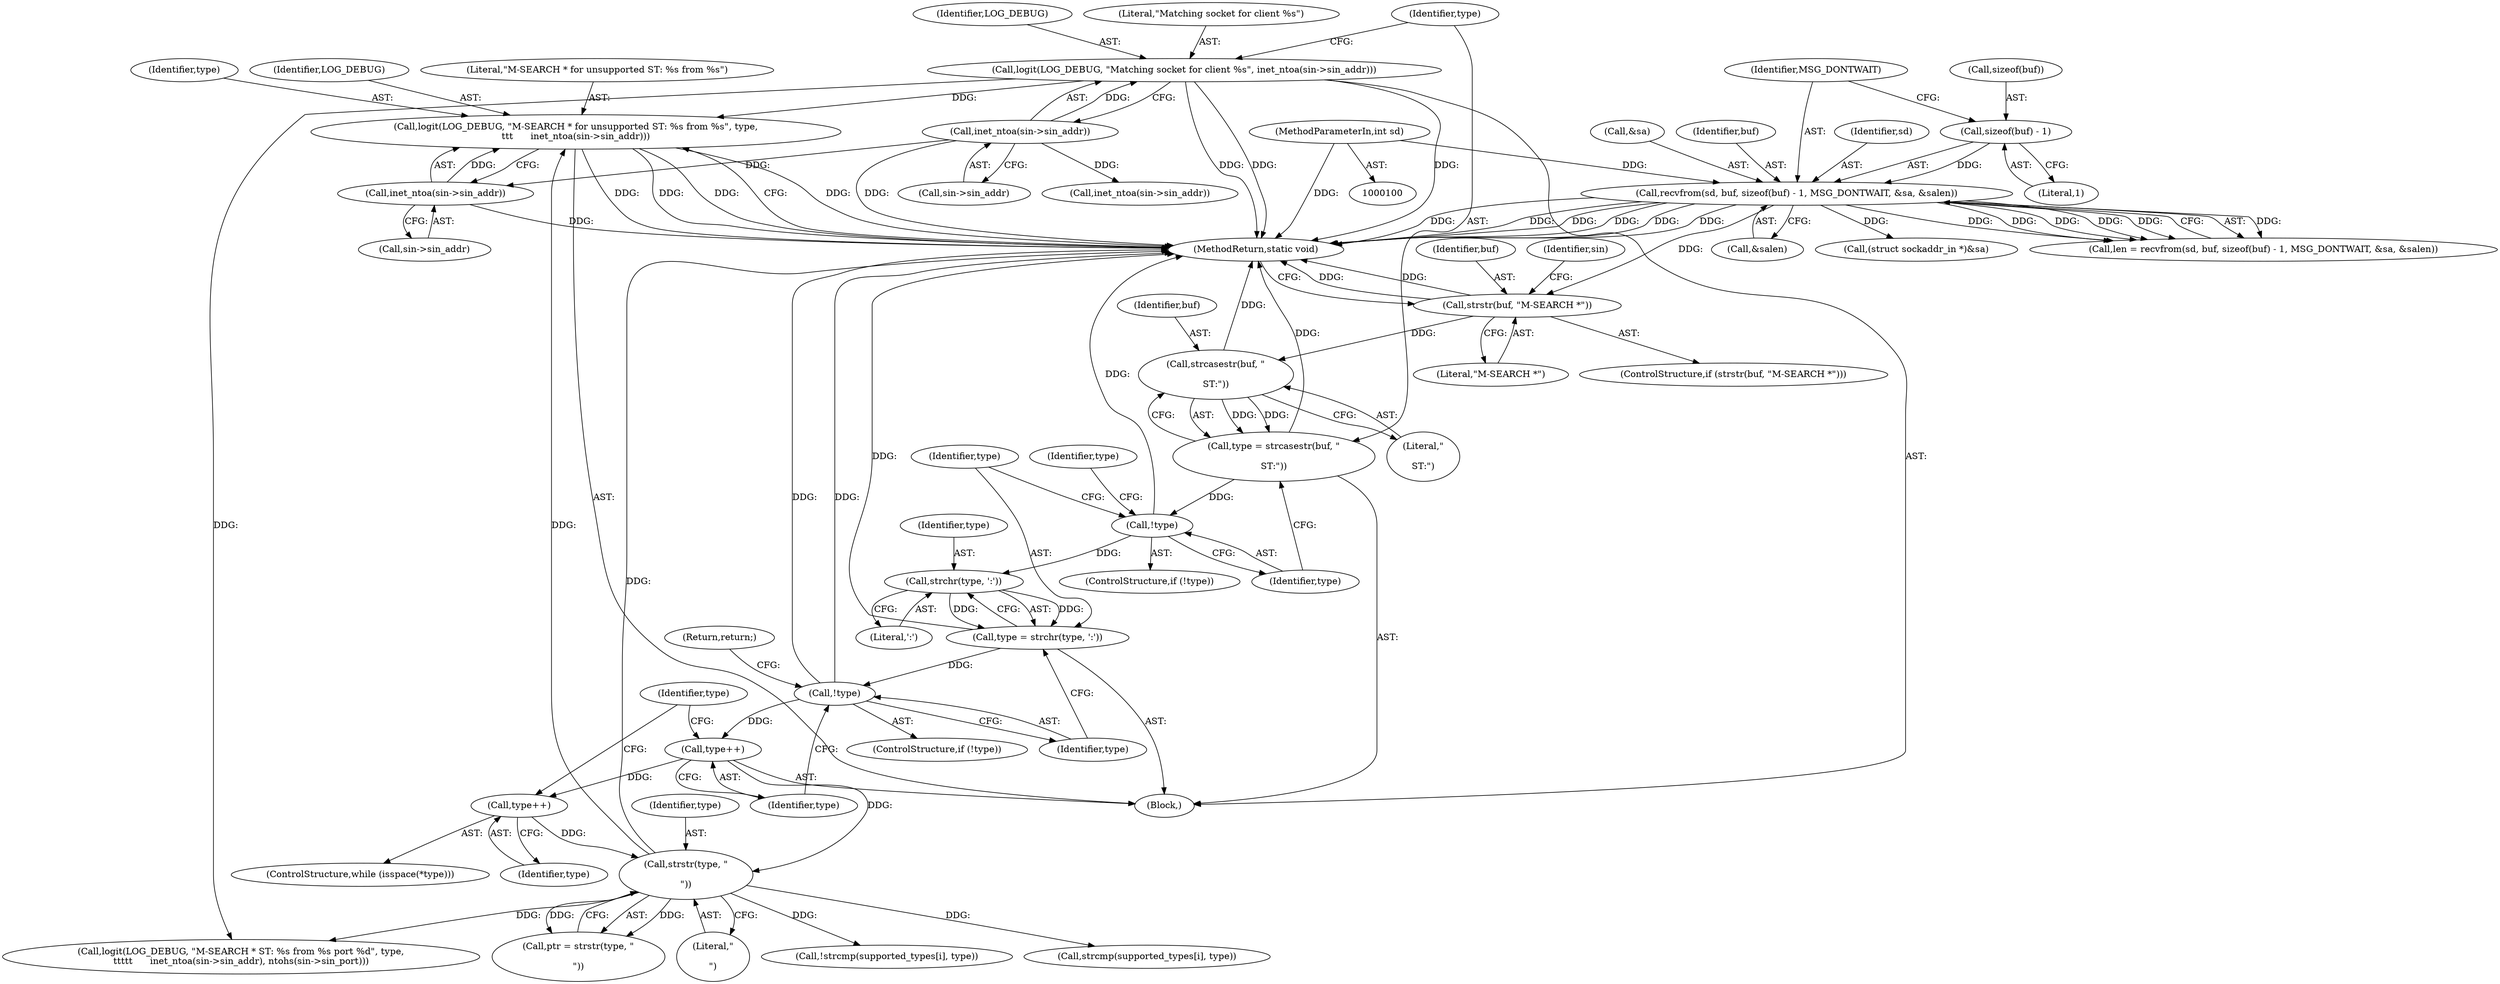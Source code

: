 digraph "0_ssdp-responder_ce04b1f29a137198182f60bbb628d5ceb8171765@pointer" {
"1000262" [label="(Call,logit(LOG_DEBUG, \"M-SEARCH * for unsupported ST: %s from %s\", type,\n\t\t\t      inet_ntoa(sin->sin_addr)))"];
"1000171" [label="(Call,logit(LOG_DEBUG, \"Matching socket for client %s\", inet_ntoa(sin->sin_addr)))"];
"1000174" [label="(Call,inet_ntoa(sin->sin_addr))"];
"1000215" [label="(Call,strstr(type, \"\r\n\"))"];
"1000205" [label="(Call,type++)"];
"1000202" [label="(Call,!type)"];
"1000196" [label="(Call,type = strchr(type, ':'))"];
"1000198" [label="(Call,strchr(type, ':'))"];
"1000184" [label="(Call,!type)"];
"1000178" [label="(Call,type = strcasestr(buf, \"\r\nST:\"))"];
"1000180" [label="(Call,strcasestr(buf, \"\r\nST:\"))"];
"1000139" [label="(Call,strstr(buf, \"M-SEARCH *\"))"];
"1000114" [label="(Call,recvfrom(sd, buf, sizeof(buf) - 1, MSG_DONTWAIT, &sa, &salen))"];
"1000101" [label="(MethodParameterIn,int sd)"];
"1000117" [label="(Call,sizeof(buf) - 1)"];
"1000211" [label="(Call,type++)"];
"1000266" [label="(Call,inet_ntoa(sin->sin_addr))"];
"1000173" [label="(Literal,\"Matching socket for client %s\")"];
"1000204" [label="(Return,return;)"];
"1000116" [label="(Identifier,buf)"];
"1000124" [label="(Call,&salen)"];
"1000267" [label="(Call,sin->sin_addr)"];
"1000114" [label="(Call,recvfrom(sd, buf, sizeof(buf) - 1, MSG_DONTWAIT, &sa, &salen))"];
"1000265" [label="(Identifier,type)"];
"1000150" [label="(Call,(struct sockaddr_in *)&sa)"];
"1000141" [label="(Literal,\"M-SEARCH *\")"];
"1000200" [label="(Literal,':')"];
"1000263" [label="(Identifier,LOG_DEBUG)"];
"1000210" [label="(Identifier,type)"];
"1000184" [label="(Call,!type)"];
"1000118" [label="(Call,sizeof(buf))"];
"1000203" [label="(Identifier,type)"];
"1000264" [label="(Literal,\"M-SEARCH * for unsupported ST: %s from %s\")"];
"1000115" [label="(Identifier,sd)"];
"1000212" [label="(Identifier,type)"];
"1000182" [label="(Literal,\"\r\nST:\")"];
"1000174" [label="(Call,inet_ntoa(sin->sin_addr))"];
"1000198" [label="(Call,strchr(type, ':'))"];
"1000142" [label="(Block,)"];
"1000140" [label="(Identifier,buf)"];
"1000120" [label="(Literal,1)"];
"1000266" [label="(Call,inet_ntoa(sin->sin_addr))"];
"1000211" [label="(Call,type++)"];
"1000217" [label="(Literal,\"\r\n\")"];
"1000171" [label="(Call,logit(LOG_DEBUG, \"Matching socket for client %s\", inet_ntoa(sin->sin_addr)))"];
"1000138" [label="(ControlStructure,if (strstr(buf, \"M-SEARCH *\")))"];
"1000183" [label="(ControlStructure,if (!type))"];
"1000197" [label="(Identifier,type)"];
"1000178" [label="(Call,type = strcasestr(buf, \"\r\nST:\"))"];
"1000205" [label="(Call,type++)"];
"1000248" [label="(Call,inet_ntoa(sin->sin_addr))"];
"1000201" [label="(ControlStructure,if (!type))"];
"1000117" [label="(Call,sizeof(buf) - 1)"];
"1000244" [label="(Call,logit(LOG_DEBUG, \"M-SEARCH * ST: %s from %s port %d\", type,\n\t\t\t\t\t      inet_ntoa(sin->sin_addr), ntohs(sin->sin_port)))"];
"1000213" [label="(Call,ptr = strstr(type, \"\r\n\"))"];
"1000121" [label="(Identifier,MSG_DONTWAIT)"];
"1000112" [label="(Call,len = recvfrom(sd, buf, sizeof(buf) - 1, MSG_DONTWAIT, &sa, &salen))"];
"1000101" [label="(MethodParameterIn,int sd)"];
"1000139" [label="(Call,strstr(buf, \"M-SEARCH *\"))"];
"1000215" [label="(Call,strstr(type, \"\r\n\"))"];
"1000237" [label="(Call,!strcmp(supported_types[i], type))"];
"1000175" [label="(Call,sin->sin_addr)"];
"1000206" [label="(Identifier,type)"];
"1000196" [label="(Call,type = strchr(type, ':'))"];
"1000180" [label="(Call,strcasestr(buf, \"\r\nST:\"))"];
"1000149" [label="(Identifier,sin)"];
"1000238" [label="(Call,strcmp(supported_types[i], type))"];
"1000122" [label="(Call,&sa)"];
"1000188" [label="(Identifier,type)"];
"1000172" [label="(Identifier,LOG_DEBUG)"];
"1000216" [label="(Identifier,type)"];
"1000179" [label="(Identifier,type)"];
"1000202" [label="(Call,!type)"];
"1000181" [label="(Identifier,buf)"];
"1000270" [label="(MethodReturn,static void)"];
"1000185" [label="(Identifier,type)"];
"1000199" [label="(Identifier,type)"];
"1000207" [label="(ControlStructure,while (isspace(*type)))"];
"1000262" [label="(Call,logit(LOG_DEBUG, \"M-SEARCH * for unsupported ST: %s from %s\", type,\n\t\t\t      inet_ntoa(sin->sin_addr)))"];
"1000262" -> "1000142"  [label="AST: "];
"1000262" -> "1000266"  [label="CFG: "];
"1000263" -> "1000262"  [label="AST: "];
"1000264" -> "1000262"  [label="AST: "];
"1000265" -> "1000262"  [label="AST: "];
"1000266" -> "1000262"  [label="AST: "];
"1000270" -> "1000262"  [label="CFG: "];
"1000262" -> "1000270"  [label="DDG: "];
"1000262" -> "1000270"  [label="DDG: "];
"1000262" -> "1000270"  [label="DDG: "];
"1000262" -> "1000270"  [label="DDG: "];
"1000171" -> "1000262"  [label="DDG: "];
"1000215" -> "1000262"  [label="DDG: "];
"1000266" -> "1000262"  [label="DDG: "];
"1000171" -> "1000142"  [label="AST: "];
"1000171" -> "1000174"  [label="CFG: "];
"1000172" -> "1000171"  [label="AST: "];
"1000173" -> "1000171"  [label="AST: "];
"1000174" -> "1000171"  [label="AST: "];
"1000179" -> "1000171"  [label="CFG: "];
"1000171" -> "1000270"  [label="DDG: "];
"1000171" -> "1000270"  [label="DDG: "];
"1000171" -> "1000270"  [label="DDG: "];
"1000174" -> "1000171"  [label="DDG: "];
"1000171" -> "1000244"  [label="DDG: "];
"1000174" -> "1000175"  [label="CFG: "];
"1000175" -> "1000174"  [label="AST: "];
"1000174" -> "1000270"  [label="DDG: "];
"1000174" -> "1000248"  [label="DDG: "];
"1000174" -> "1000266"  [label="DDG: "];
"1000215" -> "1000213"  [label="AST: "];
"1000215" -> "1000217"  [label="CFG: "];
"1000216" -> "1000215"  [label="AST: "];
"1000217" -> "1000215"  [label="AST: "];
"1000213" -> "1000215"  [label="CFG: "];
"1000215" -> "1000270"  [label="DDG: "];
"1000215" -> "1000213"  [label="DDG: "];
"1000215" -> "1000213"  [label="DDG: "];
"1000205" -> "1000215"  [label="DDG: "];
"1000211" -> "1000215"  [label="DDG: "];
"1000215" -> "1000237"  [label="DDG: "];
"1000215" -> "1000238"  [label="DDG: "];
"1000215" -> "1000244"  [label="DDG: "];
"1000205" -> "1000142"  [label="AST: "];
"1000205" -> "1000206"  [label="CFG: "];
"1000206" -> "1000205"  [label="AST: "];
"1000210" -> "1000205"  [label="CFG: "];
"1000202" -> "1000205"  [label="DDG: "];
"1000205" -> "1000211"  [label="DDG: "];
"1000202" -> "1000201"  [label="AST: "];
"1000202" -> "1000203"  [label="CFG: "];
"1000203" -> "1000202"  [label="AST: "];
"1000204" -> "1000202"  [label="CFG: "];
"1000206" -> "1000202"  [label="CFG: "];
"1000202" -> "1000270"  [label="DDG: "];
"1000202" -> "1000270"  [label="DDG: "];
"1000196" -> "1000202"  [label="DDG: "];
"1000196" -> "1000142"  [label="AST: "];
"1000196" -> "1000198"  [label="CFG: "];
"1000197" -> "1000196"  [label="AST: "];
"1000198" -> "1000196"  [label="AST: "];
"1000203" -> "1000196"  [label="CFG: "];
"1000196" -> "1000270"  [label="DDG: "];
"1000198" -> "1000196"  [label="DDG: "];
"1000198" -> "1000196"  [label="DDG: "];
"1000198" -> "1000200"  [label="CFG: "];
"1000199" -> "1000198"  [label="AST: "];
"1000200" -> "1000198"  [label="AST: "];
"1000184" -> "1000198"  [label="DDG: "];
"1000184" -> "1000183"  [label="AST: "];
"1000184" -> "1000185"  [label="CFG: "];
"1000185" -> "1000184"  [label="AST: "];
"1000188" -> "1000184"  [label="CFG: "];
"1000197" -> "1000184"  [label="CFG: "];
"1000184" -> "1000270"  [label="DDG: "];
"1000178" -> "1000184"  [label="DDG: "];
"1000178" -> "1000142"  [label="AST: "];
"1000178" -> "1000180"  [label="CFG: "];
"1000179" -> "1000178"  [label="AST: "];
"1000180" -> "1000178"  [label="AST: "];
"1000185" -> "1000178"  [label="CFG: "];
"1000178" -> "1000270"  [label="DDG: "];
"1000180" -> "1000178"  [label="DDG: "];
"1000180" -> "1000178"  [label="DDG: "];
"1000180" -> "1000182"  [label="CFG: "];
"1000181" -> "1000180"  [label="AST: "];
"1000182" -> "1000180"  [label="AST: "];
"1000180" -> "1000270"  [label="DDG: "];
"1000139" -> "1000180"  [label="DDG: "];
"1000139" -> "1000138"  [label="AST: "];
"1000139" -> "1000141"  [label="CFG: "];
"1000140" -> "1000139"  [label="AST: "];
"1000141" -> "1000139"  [label="AST: "];
"1000149" -> "1000139"  [label="CFG: "];
"1000270" -> "1000139"  [label="CFG: "];
"1000139" -> "1000270"  [label="DDG: "];
"1000139" -> "1000270"  [label="DDG: "];
"1000114" -> "1000139"  [label="DDG: "];
"1000114" -> "1000112"  [label="AST: "];
"1000114" -> "1000124"  [label="CFG: "];
"1000115" -> "1000114"  [label="AST: "];
"1000116" -> "1000114"  [label="AST: "];
"1000117" -> "1000114"  [label="AST: "];
"1000121" -> "1000114"  [label="AST: "];
"1000122" -> "1000114"  [label="AST: "];
"1000124" -> "1000114"  [label="AST: "];
"1000112" -> "1000114"  [label="CFG: "];
"1000114" -> "1000270"  [label="DDG: "];
"1000114" -> "1000270"  [label="DDG: "];
"1000114" -> "1000270"  [label="DDG: "];
"1000114" -> "1000270"  [label="DDG: "];
"1000114" -> "1000270"  [label="DDG: "];
"1000114" -> "1000270"  [label="DDG: "];
"1000114" -> "1000112"  [label="DDG: "];
"1000114" -> "1000112"  [label="DDG: "];
"1000114" -> "1000112"  [label="DDG: "];
"1000114" -> "1000112"  [label="DDG: "];
"1000114" -> "1000112"  [label="DDG: "];
"1000114" -> "1000112"  [label="DDG: "];
"1000101" -> "1000114"  [label="DDG: "];
"1000117" -> "1000114"  [label="DDG: "];
"1000114" -> "1000150"  [label="DDG: "];
"1000101" -> "1000100"  [label="AST: "];
"1000101" -> "1000270"  [label="DDG: "];
"1000117" -> "1000120"  [label="CFG: "];
"1000118" -> "1000117"  [label="AST: "];
"1000120" -> "1000117"  [label="AST: "];
"1000121" -> "1000117"  [label="CFG: "];
"1000211" -> "1000207"  [label="AST: "];
"1000211" -> "1000212"  [label="CFG: "];
"1000212" -> "1000211"  [label="AST: "];
"1000210" -> "1000211"  [label="CFG: "];
"1000266" -> "1000267"  [label="CFG: "];
"1000267" -> "1000266"  [label="AST: "];
"1000266" -> "1000270"  [label="DDG: "];
}
